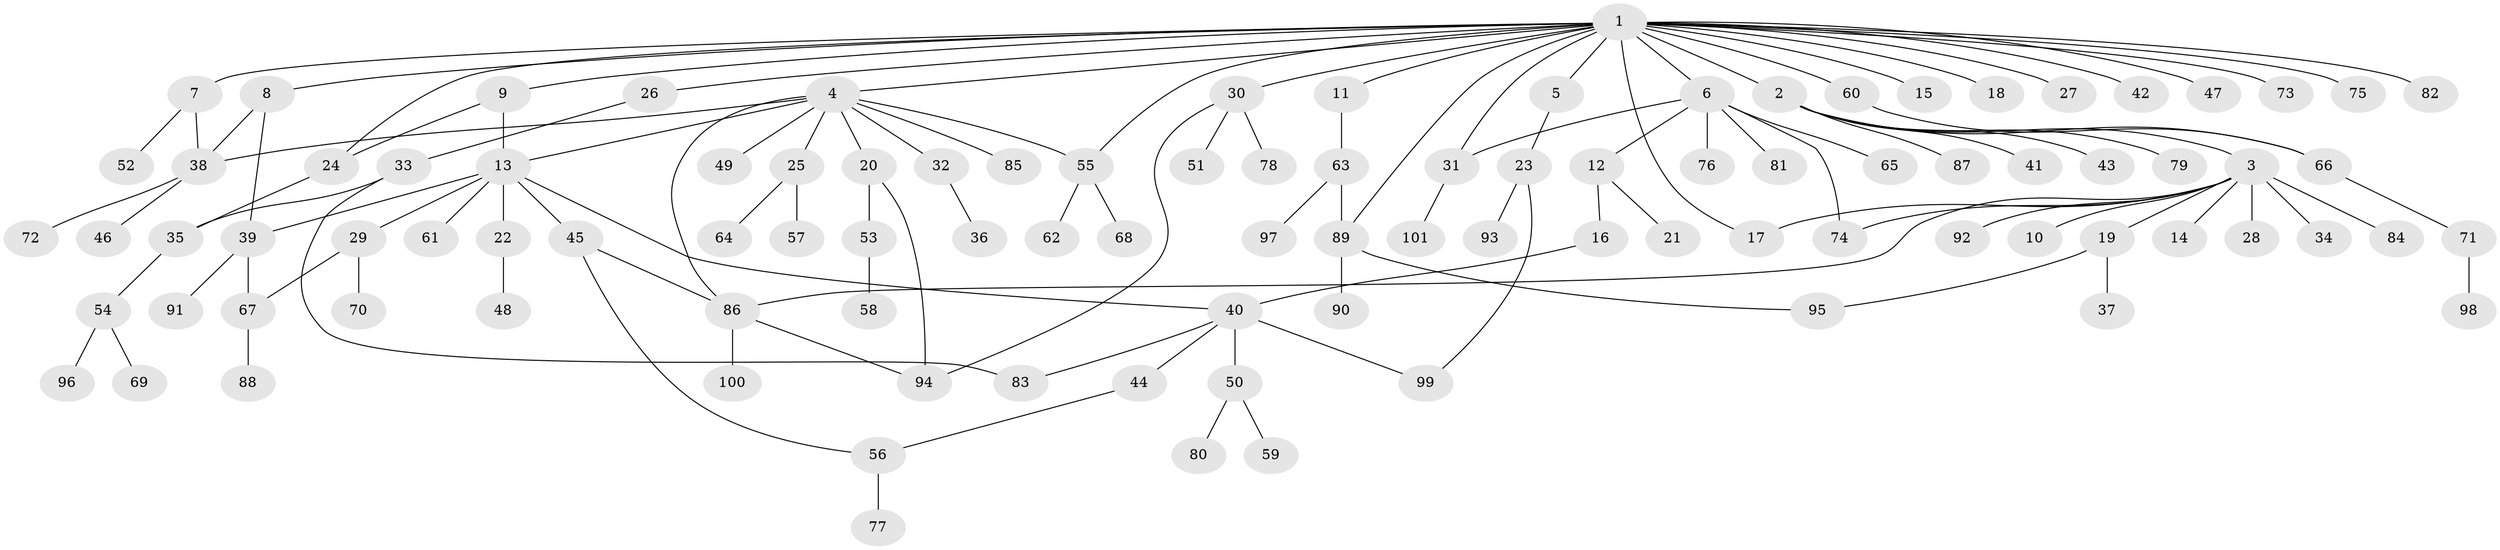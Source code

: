 // Generated by graph-tools (version 1.1) at 2025/11/02/27/25 16:11:16]
// undirected, 101 vertices, 122 edges
graph export_dot {
graph [start="1"]
  node [color=gray90,style=filled];
  1;
  2;
  3;
  4;
  5;
  6;
  7;
  8;
  9;
  10;
  11;
  12;
  13;
  14;
  15;
  16;
  17;
  18;
  19;
  20;
  21;
  22;
  23;
  24;
  25;
  26;
  27;
  28;
  29;
  30;
  31;
  32;
  33;
  34;
  35;
  36;
  37;
  38;
  39;
  40;
  41;
  42;
  43;
  44;
  45;
  46;
  47;
  48;
  49;
  50;
  51;
  52;
  53;
  54;
  55;
  56;
  57;
  58;
  59;
  60;
  61;
  62;
  63;
  64;
  65;
  66;
  67;
  68;
  69;
  70;
  71;
  72;
  73;
  74;
  75;
  76;
  77;
  78;
  79;
  80;
  81;
  82;
  83;
  84;
  85;
  86;
  87;
  88;
  89;
  90;
  91;
  92;
  93;
  94;
  95;
  96;
  97;
  98;
  99;
  100;
  101;
  1 -- 2;
  1 -- 4;
  1 -- 5;
  1 -- 6;
  1 -- 7;
  1 -- 8;
  1 -- 9;
  1 -- 11;
  1 -- 15;
  1 -- 17;
  1 -- 18;
  1 -- 24;
  1 -- 26;
  1 -- 27;
  1 -- 30;
  1 -- 31;
  1 -- 42;
  1 -- 47;
  1 -- 55;
  1 -- 60;
  1 -- 73;
  1 -- 75;
  1 -- 82;
  1 -- 89;
  2 -- 3;
  2 -- 41;
  2 -- 43;
  2 -- 66;
  2 -- 79;
  2 -- 87;
  3 -- 10;
  3 -- 14;
  3 -- 17;
  3 -- 19;
  3 -- 28;
  3 -- 34;
  3 -- 74;
  3 -- 84;
  3 -- 86;
  3 -- 92;
  4 -- 13;
  4 -- 20;
  4 -- 25;
  4 -- 32;
  4 -- 38;
  4 -- 49;
  4 -- 55;
  4 -- 85;
  4 -- 86;
  5 -- 23;
  6 -- 12;
  6 -- 31;
  6 -- 65;
  6 -- 74;
  6 -- 76;
  6 -- 81;
  7 -- 38;
  7 -- 52;
  8 -- 38;
  8 -- 39;
  9 -- 13;
  9 -- 24;
  11 -- 63;
  12 -- 16;
  12 -- 21;
  13 -- 22;
  13 -- 29;
  13 -- 39;
  13 -- 40;
  13 -- 45;
  13 -- 61;
  16 -- 40;
  19 -- 37;
  19 -- 95;
  20 -- 53;
  20 -- 94;
  22 -- 48;
  23 -- 93;
  23 -- 99;
  24 -- 35;
  25 -- 57;
  25 -- 64;
  26 -- 33;
  29 -- 67;
  29 -- 70;
  30 -- 51;
  30 -- 78;
  30 -- 94;
  31 -- 101;
  32 -- 36;
  33 -- 35;
  33 -- 83;
  35 -- 54;
  38 -- 46;
  38 -- 72;
  39 -- 67;
  39 -- 91;
  40 -- 44;
  40 -- 50;
  40 -- 83;
  40 -- 99;
  44 -- 56;
  45 -- 56;
  45 -- 86;
  50 -- 59;
  50 -- 80;
  53 -- 58;
  54 -- 69;
  54 -- 96;
  55 -- 62;
  55 -- 68;
  56 -- 77;
  60 -- 66;
  63 -- 89;
  63 -- 97;
  66 -- 71;
  67 -- 88;
  71 -- 98;
  86 -- 94;
  86 -- 100;
  89 -- 90;
  89 -- 95;
}
